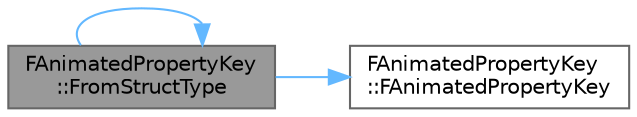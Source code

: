 digraph "FAnimatedPropertyKey::FromStructType"
{
 // INTERACTIVE_SVG=YES
 // LATEX_PDF_SIZE
  bgcolor="transparent";
  edge [fontname=Helvetica,fontsize=10,labelfontname=Helvetica,labelfontsize=10];
  node [fontname=Helvetica,fontsize=10,shape=box,height=0.2,width=0.4];
  rankdir="LR";
  Node1 [id="Node000001",label="FAnimatedPropertyKey\l::FromStructType",height=0.2,width=0.4,color="gray40", fillcolor="grey60", style="filled", fontcolor="black",tooltip=" "];
  Node1 -> Node2 [id="edge1_Node000001_Node000002",color="steelblue1",style="solid",tooltip=" "];
  Node2 [id="Node000002",label="FAnimatedPropertyKey\l::FAnimatedPropertyKey",height=0.2,width=0.4,color="grey40", fillcolor="white", style="filled",URL="$d0/dbe/structFAnimatedPropertyKey.html#a4bfed20a732f78b60cd93f2662c710a5",tooltip=" "];
  Node1 -> Node1 [id="edge2_Node000001_Node000001",color="steelblue1",style="solid",tooltip=" "];
}
